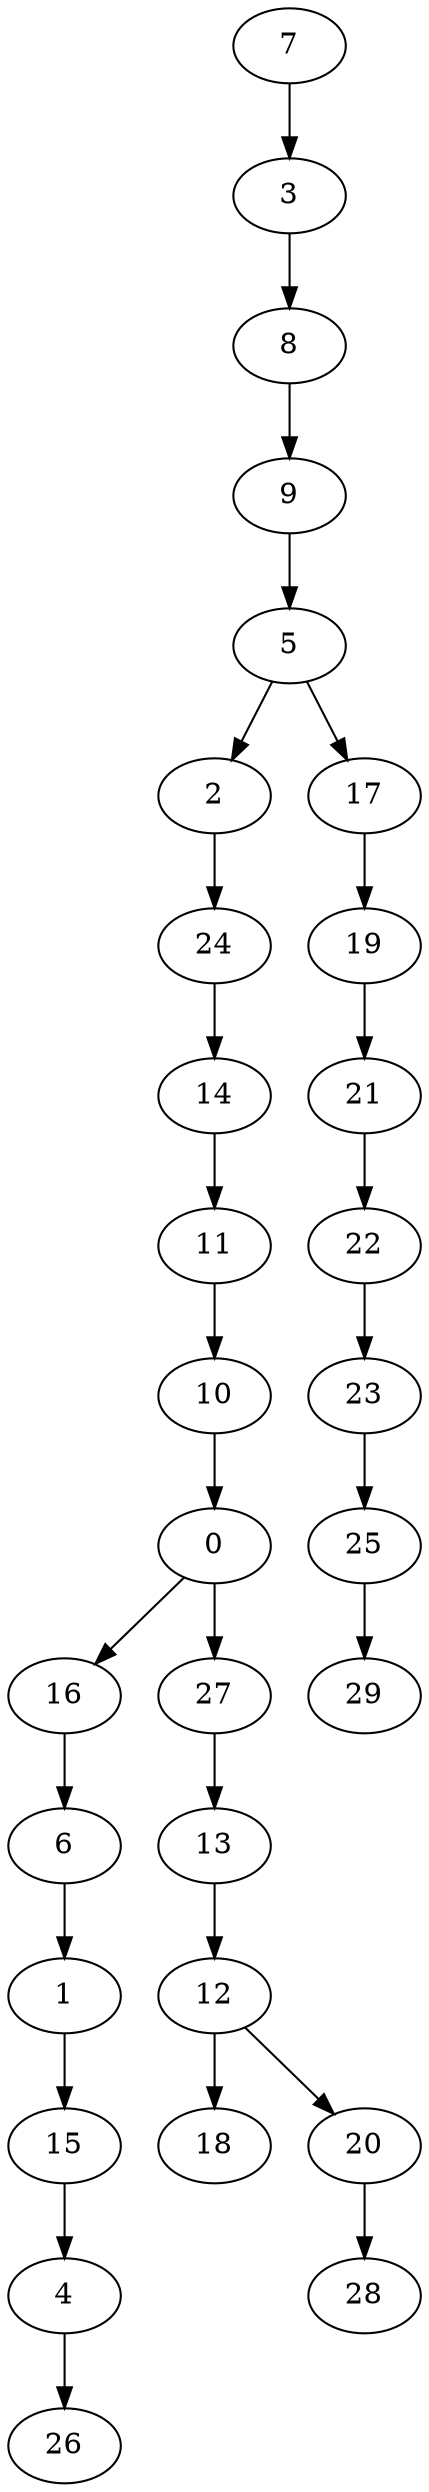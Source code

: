 digraph grafoGeografico_n_30_r_3_DFS_R_7 {
7;
3;
8;
9;
5;
2;
24;
14;
11;
10;
0;
16;
6;
1;
15;
4;
26;
27;
13;
12;
18;
20;
28;
17;
19;
21;
22;
23;
25;
29;
4 -> 26;
15 -> 4;
1 -> 15;
6 -> 1;
16 -> 6;
0 -> 16;
12 -> 18;
20 -> 28;
12 -> 20;
13 -> 12;
27 -> 13;
0 -> 27;
10 -> 0;
11 -> 10;
14 -> 11;
24 -> 14;
2 -> 24;
5 -> 2;
25 -> 29;
23 -> 25;
22 -> 23;
21 -> 22;
19 -> 21;
17 -> 19;
5 -> 17;
9 -> 5;
8 -> 9;
3 -> 8;
7 -> 3;
}